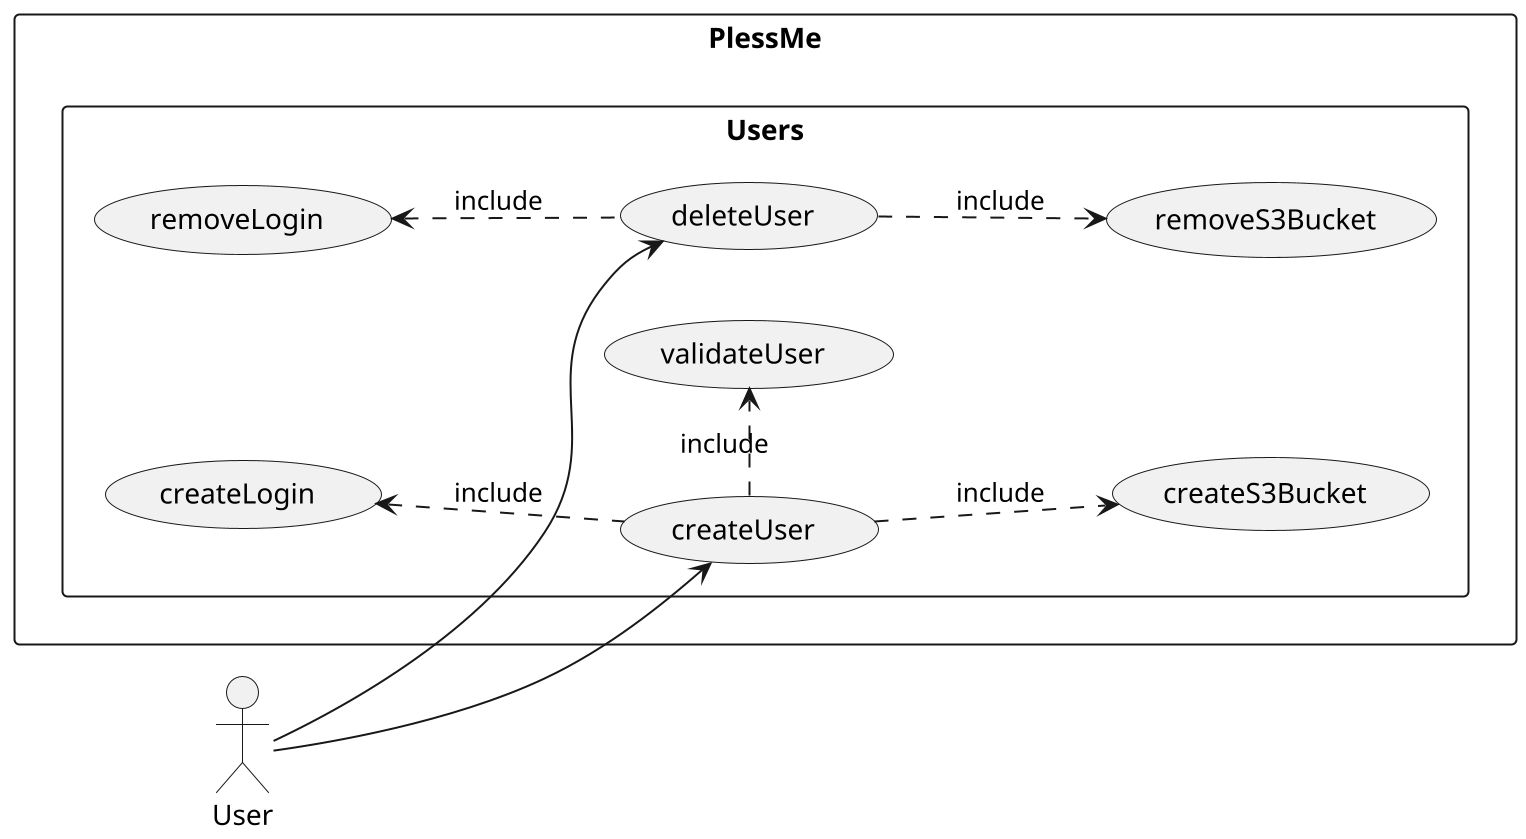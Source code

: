 @startuml plessMeUC
scale 2
left to right direction
skinparam PackageStyle rect
actor User as u
rectangle PlessMe {
    rectangle Users {
        u --> (createUser)
        (createUser) .right.> (validateUser): include
        (createUser) .up.> (createLogin): include
        (createUser) .down.> (createS3Bucket): include
        u --> (deleteUser)
        (deleteUser) .up.> (removeLogin): include
        (deleteUser) .down.> (removeS3Bucket): include
    }
}
@enduml